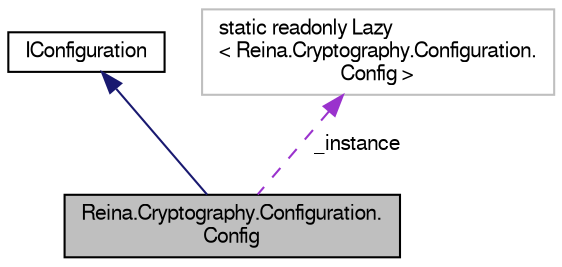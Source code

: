 digraph "Reina.Cryptography.Configuration.Config"
{
 // LATEX_PDF_SIZE
  edge [fontname="FreeSans",fontsize="10",labelfontname="FreeSans",labelfontsize="10"];
  node [fontname="FreeSans",fontsize="10",shape=record];
  Node1 [label="Reina.Cryptography.Configuration.\lConfig",height=0.2,width=0.4,color="black", fillcolor="grey75", style="filled", fontcolor="black",tooltip="Represents the configuration settings for accessing Azure Key Vault. This class follows the Singleton..."];
  Node2 -> Node1 [dir="back",color="midnightblue",fontsize="10",style="solid",fontname="FreeSans"];
  Node2 [label="IConfiguration",height=0.2,width=0.4,color="black", fillcolor="white", style="filled",URL="$interface_reina_1_1_cryptography_1_1_interfaces_1_1_i_configuration.html",tooltip=" "];
  Node3 -> Node1 [dir="back",color="darkorchid3",fontsize="10",style="dashed",label=" _instance" ,fontname="FreeSans"];
  Node3 [label="static readonly Lazy\l\< Reina.Cryptography.Configuration.\lConfig \>",height=0.2,width=0.4,color="grey75", fillcolor="white", style="filled",tooltip=" "];
}
